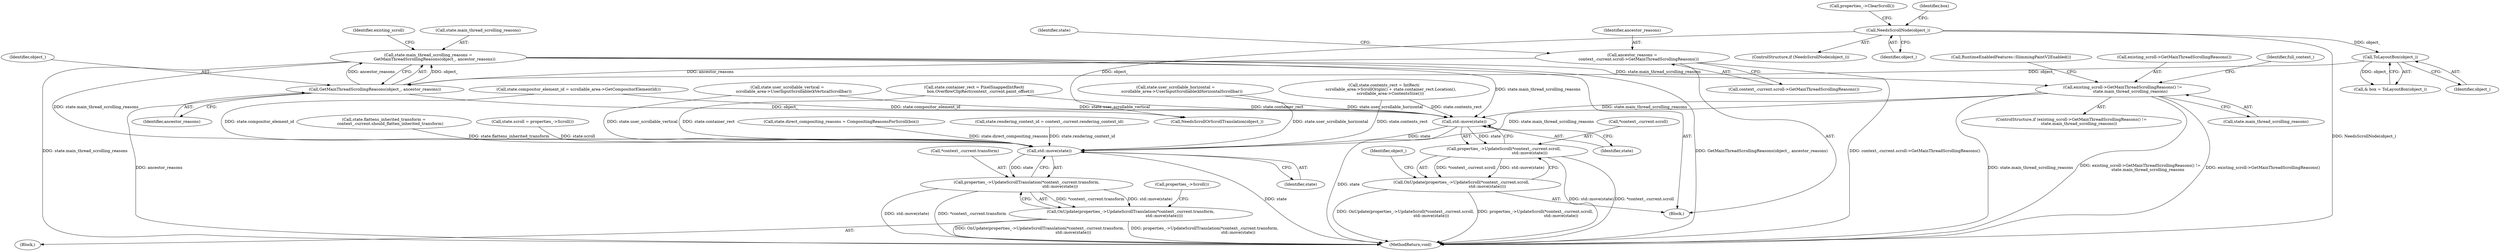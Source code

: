 digraph "0_Chrome_f911e11e7f6b5c0d6f5ee694a9871de6619889f7_13@API" {
"1000163" [label="(Call,state.main_thread_scrolling_reasons =\n          GetMainThreadScrollingReasons(object_, ancestor_reasons))"];
"1000167" [label="(Call,GetMainThreadScrollingReasons(object_, ancestor_reasons))"];
"1000114" [label="(Call,ToLayoutBox(object_))"];
"1000108" [label="(Call,NeedsScrollNode(object_))"];
"1000160" [label="(Call,ancestor_reasons =\n          context_.current.scroll->GetMainThreadScrollingReasons())"];
"1000174" [label="(Call,existing_scroll->GetMainThreadScrollingReasons() !=\n            state.main_thread_scrolling_reasons)"];
"1000201" [label="(Call,std::move(state))"];
"1000194" [label="(Call,properties_->UpdateScroll(*context_.current.scroll,\n                                         std::move(state)))"];
"1000193" [label="(Call,OnUpdate(properties_->UpdateScroll(*context_.current.scroll,\n                                         std::move(state))))"];
"1000268" [label="(Call,std::move(state))"];
"1000261" [label="(Call,properties_->UpdateScrollTranslation(*context_.current.transform,\n                                                     std::move(state)))"];
"1000260" [label="(Call,OnUpdate(properties_->UpdateScrollTranslation(*context_.current.transform,\n                                                     std::move(state))))"];
"1000261" [label="(Call,properties_->UpdateScrollTranslation(*context_.current.transform,\n                                                     std::move(state)))"];
"1000167" [label="(Call,GetMainThreadScrollingReasons(object_, ancestor_reasons))"];
"1000226" [label="(Call,state.flattens_inherited_transform =\n          context_.current.should_flatten_inherited_transform)"];
"1000275" [label="(Call,properties_->Scroll())"];
"1000173" [label="(ControlStructure,if (existing_scroll->GetMainThreadScrollingReasons() !=\n            state.main_thread_scrolling_reasons))"];
"1000169" [label="(Identifier,ancestor_reasons)"];
"1000168" [label="(Identifier,object_)"];
"1000269" [label="(Identifier,state)"];
"1000175" [label="(Call,existing_scroll->GetMainThreadScrollingReasons())"];
"1000201" [label="(Call,std::move(state))"];
"1000153" [label="(Call,state.user_scrollable_vertical =\n          scrollable_area->UserInputScrollable(kVerticalScrollbar))"];
"1000210" [label="(Block,)"];
"1000174" [label="(Call,existing_scroll->GetMainThreadScrollingReasons() !=\n            state.main_thread_scrolling_reasons)"];
"1000194" [label="(Call,properties_->UpdateScroll(*context_.current.scroll,\n                                         std::move(state)))"];
"1000262" [label="(Call,*context_.current.transform)"];
"1000163" [label="(Call,state.main_thread_scrolling_reasons =\n          GetMainThreadScrollingReasons(object_, ancestor_reasons))"];
"1000171" [label="(Identifier,existing_scroll)"];
"1000115" [label="(Identifier,object_)"];
"1000162" [label="(Call,context_.current.scroll->GetMainThreadScrollingReasons())"];
"1000255" [label="(Call,state.scroll = properties_->Scroll())"];
"1000121" [label="(Call,state.container_rect = PixelSnappedIntRect(\n          box.OverflowClipRect(context_.current.paint_offset)))"];
"1000132" [label="(Call,state.contents_rect = IntRect(\n          -scrollable_area->ScrollOrigin() + state.container_rect.Location(),\n          scrollable_area->ContentsSize()))"];
"1000160" [label="(Call,ancestor_reasons =\n          context_.current.scroll->GetMainThreadScrollingReasons())"];
"1000195" [label="(Call,*context_.current.scroll)"];
"1000176" [label="(Call,state.main_thread_scrolling_reasons)"];
"1000181" [label="(Identifier,full_context_)"];
"1000165" [label="(Identifier,state)"];
"1000188" [label="(Call,state.compositor_element_id = scrollable_area->GetCompositorElementId())"];
"1000206" [label="(Call,properties_->ClearScroll())"];
"1000110" [label="(Block,)"];
"1000240" [label="(Call,state.direct_compositing_reasons = CompositingReasonsForScroll(box))"];
"1000114" [label="(Call,ToLayoutBox(object_))"];
"1000209" [label="(Identifier,object_)"];
"1000109" [label="(Identifier,object_)"];
"1000113" [label="(Identifier,box)"];
"1000202" [label="(Identifier,state)"];
"1000246" [label="(Call,state.rendering_context_id = context_.current.rendering_context_id)"];
"1000147" [label="(Call,state.user_scrollable_horizontal =\n          scrollable_area->UserInputScrollable(kHorizontalScrollbar))"];
"1000164" [label="(Call,state.main_thread_scrolling_reasons)"];
"1000186" [label="(Call,RuntimeEnabledFeatures::SlimmingPaintV2Enabled())"];
"1000112" [label="(Call,& box = ToLayoutBox(object_))"];
"1000108" [label="(Call,NeedsScrollNode(object_))"];
"1000107" [label="(ControlStructure,if (NeedsScrollNode(object_)))"];
"1000300" [label="(MethodReturn,void)"];
"1000161" [label="(Identifier,ancestor_reasons)"];
"1000260" [label="(Call,OnUpdate(properties_->UpdateScrollTranslation(*context_.current.transform,\n                                                     std::move(state))))"];
"1000268" [label="(Call,std::move(state))"];
"1000208" [label="(Call,NeedsScrollOrScrollTranslation(object_))"];
"1000193" [label="(Call,OnUpdate(properties_->UpdateScroll(*context_.current.scroll,\n                                         std::move(state))))"];
"1000163" -> "1000110"  [label="AST: "];
"1000163" -> "1000167"  [label="CFG: "];
"1000164" -> "1000163"  [label="AST: "];
"1000167" -> "1000163"  [label="AST: "];
"1000171" -> "1000163"  [label="CFG: "];
"1000163" -> "1000300"  [label="DDG: state.main_thread_scrolling_reasons"];
"1000163" -> "1000300"  [label="DDG: GetMainThreadScrollingReasons(object_, ancestor_reasons)"];
"1000167" -> "1000163"  [label="DDG: object_"];
"1000167" -> "1000163"  [label="DDG: ancestor_reasons"];
"1000163" -> "1000174"  [label="DDG: state.main_thread_scrolling_reasons"];
"1000163" -> "1000201"  [label="DDG: state.main_thread_scrolling_reasons"];
"1000163" -> "1000268"  [label="DDG: state.main_thread_scrolling_reasons"];
"1000167" -> "1000169"  [label="CFG: "];
"1000168" -> "1000167"  [label="AST: "];
"1000169" -> "1000167"  [label="AST: "];
"1000167" -> "1000300"  [label="DDG: ancestor_reasons"];
"1000114" -> "1000167"  [label="DDG: object_"];
"1000160" -> "1000167"  [label="DDG: ancestor_reasons"];
"1000167" -> "1000208"  [label="DDG: object_"];
"1000114" -> "1000112"  [label="AST: "];
"1000114" -> "1000115"  [label="CFG: "];
"1000115" -> "1000114"  [label="AST: "];
"1000112" -> "1000114"  [label="CFG: "];
"1000114" -> "1000112"  [label="DDG: object_"];
"1000108" -> "1000114"  [label="DDG: object_"];
"1000108" -> "1000107"  [label="AST: "];
"1000108" -> "1000109"  [label="CFG: "];
"1000109" -> "1000108"  [label="AST: "];
"1000113" -> "1000108"  [label="CFG: "];
"1000206" -> "1000108"  [label="CFG: "];
"1000108" -> "1000300"  [label="DDG: NeedsScrollNode(object_)"];
"1000108" -> "1000208"  [label="DDG: object_"];
"1000160" -> "1000110"  [label="AST: "];
"1000160" -> "1000162"  [label="CFG: "];
"1000161" -> "1000160"  [label="AST: "];
"1000162" -> "1000160"  [label="AST: "];
"1000165" -> "1000160"  [label="CFG: "];
"1000160" -> "1000300"  [label="DDG: context_.current.scroll->GetMainThreadScrollingReasons()"];
"1000174" -> "1000173"  [label="AST: "];
"1000174" -> "1000176"  [label="CFG: "];
"1000175" -> "1000174"  [label="AST: "];
"1000176" -> "1000174"  [label="AST: "];
"1000181" -> "1000174"  [label="CFG: "];
"1000186" -> "1000174"  [label="CFG: "];
"1000174" -> "1000300"  [label="DDG: state.main_thread_scrolling_reasons"];
"1000174" -> "1000300"  [label="DDG: existing_scroll->GetMainThreadScrollingReasons() !=\n            state.main_thread_scrolling_reasons"];
"1000174" -> "1000300"  [label="DDG: existing_scroll->GetMainThreadScrollingReasons()"];
"1000174" -> "1000201"  [label="DDG: state.main_thread_scrolling_reasons"];
"1000174" -> "1000268"  [label="DDG: state.main_thread_scrolling_reasons"];
"1000201" -> "1000194"  [label="AST: "];
"1000201" -> "1000202"  [label="CFG: "];
"1000202" -> "1000201"  [label="AST: "];
"1000194" -> "1000201"  [label="CFG: "];
"1000201" -> "1000300"  [label="DDG: state"];
"1000201" -> "1000194"  [label="DDG: state"];
"1000188" -> "1000201"  [label="DDG: state.compositor_element_id"];
"1000132" -> "1000201"  [label="DDG: state.contents_rect"];
"1000153" -> "1000201"  [label="DDG: state.user_scrollable_vertical"];
"1000121" -> "1000201"  [label="DDG: state.container_rect"];
"1000147" -> "1000201"  [label="DDG: state.user_scrollable_horizontal"];
"1000201" -> "1000268"  [label="DDG: state"];
"1000194" -> "1000193"  [label="AST: "];
"1000195" -> "1000194"  [label="AST: "];
"1000193" -> "1000194"  [label="CFG: "];
"1000194" -> "1000300"  [label="DDG: std::move(state)"];
"1000194" -> "1000300"  [label="DDG: *context_.current.scroll"];
"1000194" -> "1000193"  [label="DDG: *context_.current.scroll"];
"1000194" -> "1000193"  [label="DDG: std::move(state)"];
"1000193" -> "1000110"  [label="AST: "];
"1000209" -> "1000193"  [label="CFG: "];
"1000193" -> "1000300"  [label="DDG: properties_->UpdateScroll(*context_.current.scroll,\n                                         std::move(state))"];
"1000193" -> "1000300"  [label="DDG: OnUpdate(properties_->UpdateScroll(*context_.current.scroll,\n                                         std::move(state)))"];
"1000268" -> "1000261"  [label="AST: "];
"1000268" -> "1000269"  [label="CFG: "];
"1000269" -> "1000268"  [label="AST: "];
"1000261" -> "1000268"  [label="CFG: "];
"1000268" -> "1000300"  [label="DDG: state"];
"1000268" -> "1000261"  [label="DDG: state"];
"1000226" -> "1000268"  [label="DDG: state.flattens_inherited_transform"];
"1000188" -> "1000268"  [label="DDG: state.compositor_element_id"];
"1000132" -> "1000268"  [label="DDG: state.contents_rect"];
"1000153" -> "1000268"  [label="DDG: state.user_scrollable_vertical"];
"1000121" -> "1000268"  [label="DDG: state.container_rect"];
"1000255" -> "1000268"  [label="DDG: state.scroll"];
"1000240" -> "1000268"  [label="DDG: state.direct_compositing_reasons"];
"1000246" -> "1000268"  [label="DDG: state.rendering_context_id"];
"1000147" -> "1000268"  [label="DDG: state.user_scrollable_horizontal"];
"1000261" -> "1000260"  [label="AST: "];
"1000262" -> "1000261"  [label="AST: "];
"1000260" -> "1000261"  [label="CFG: "];
"1000261" -> "1000300"  [label="DDG: std::move(state)"];
"1000261" -> "1000300"  [label="DDG: *context_.current.transform"];
"1000261" -> "1000260"  [label="DDG: *context_.current.transform"];
"1000261" -> "1000260"  [label="DDG: std::move(state)"];
"1000260" -> "1000210"  [label="AST: "];
"1000275" -> "1000260"  [label="CFG: "];
"1000260" -> "1000300"  [label="DDG: OnUpdate(properties_->UpdateScrollTranslation(*context_.current.transform,\n                                                     std::move(state)))"];
"1000260" -> "1000300"  [label="DDG: properties_->UpdateScrollTranslation(*context_.current.transform,\n                                                     std::move(state))"];
}
